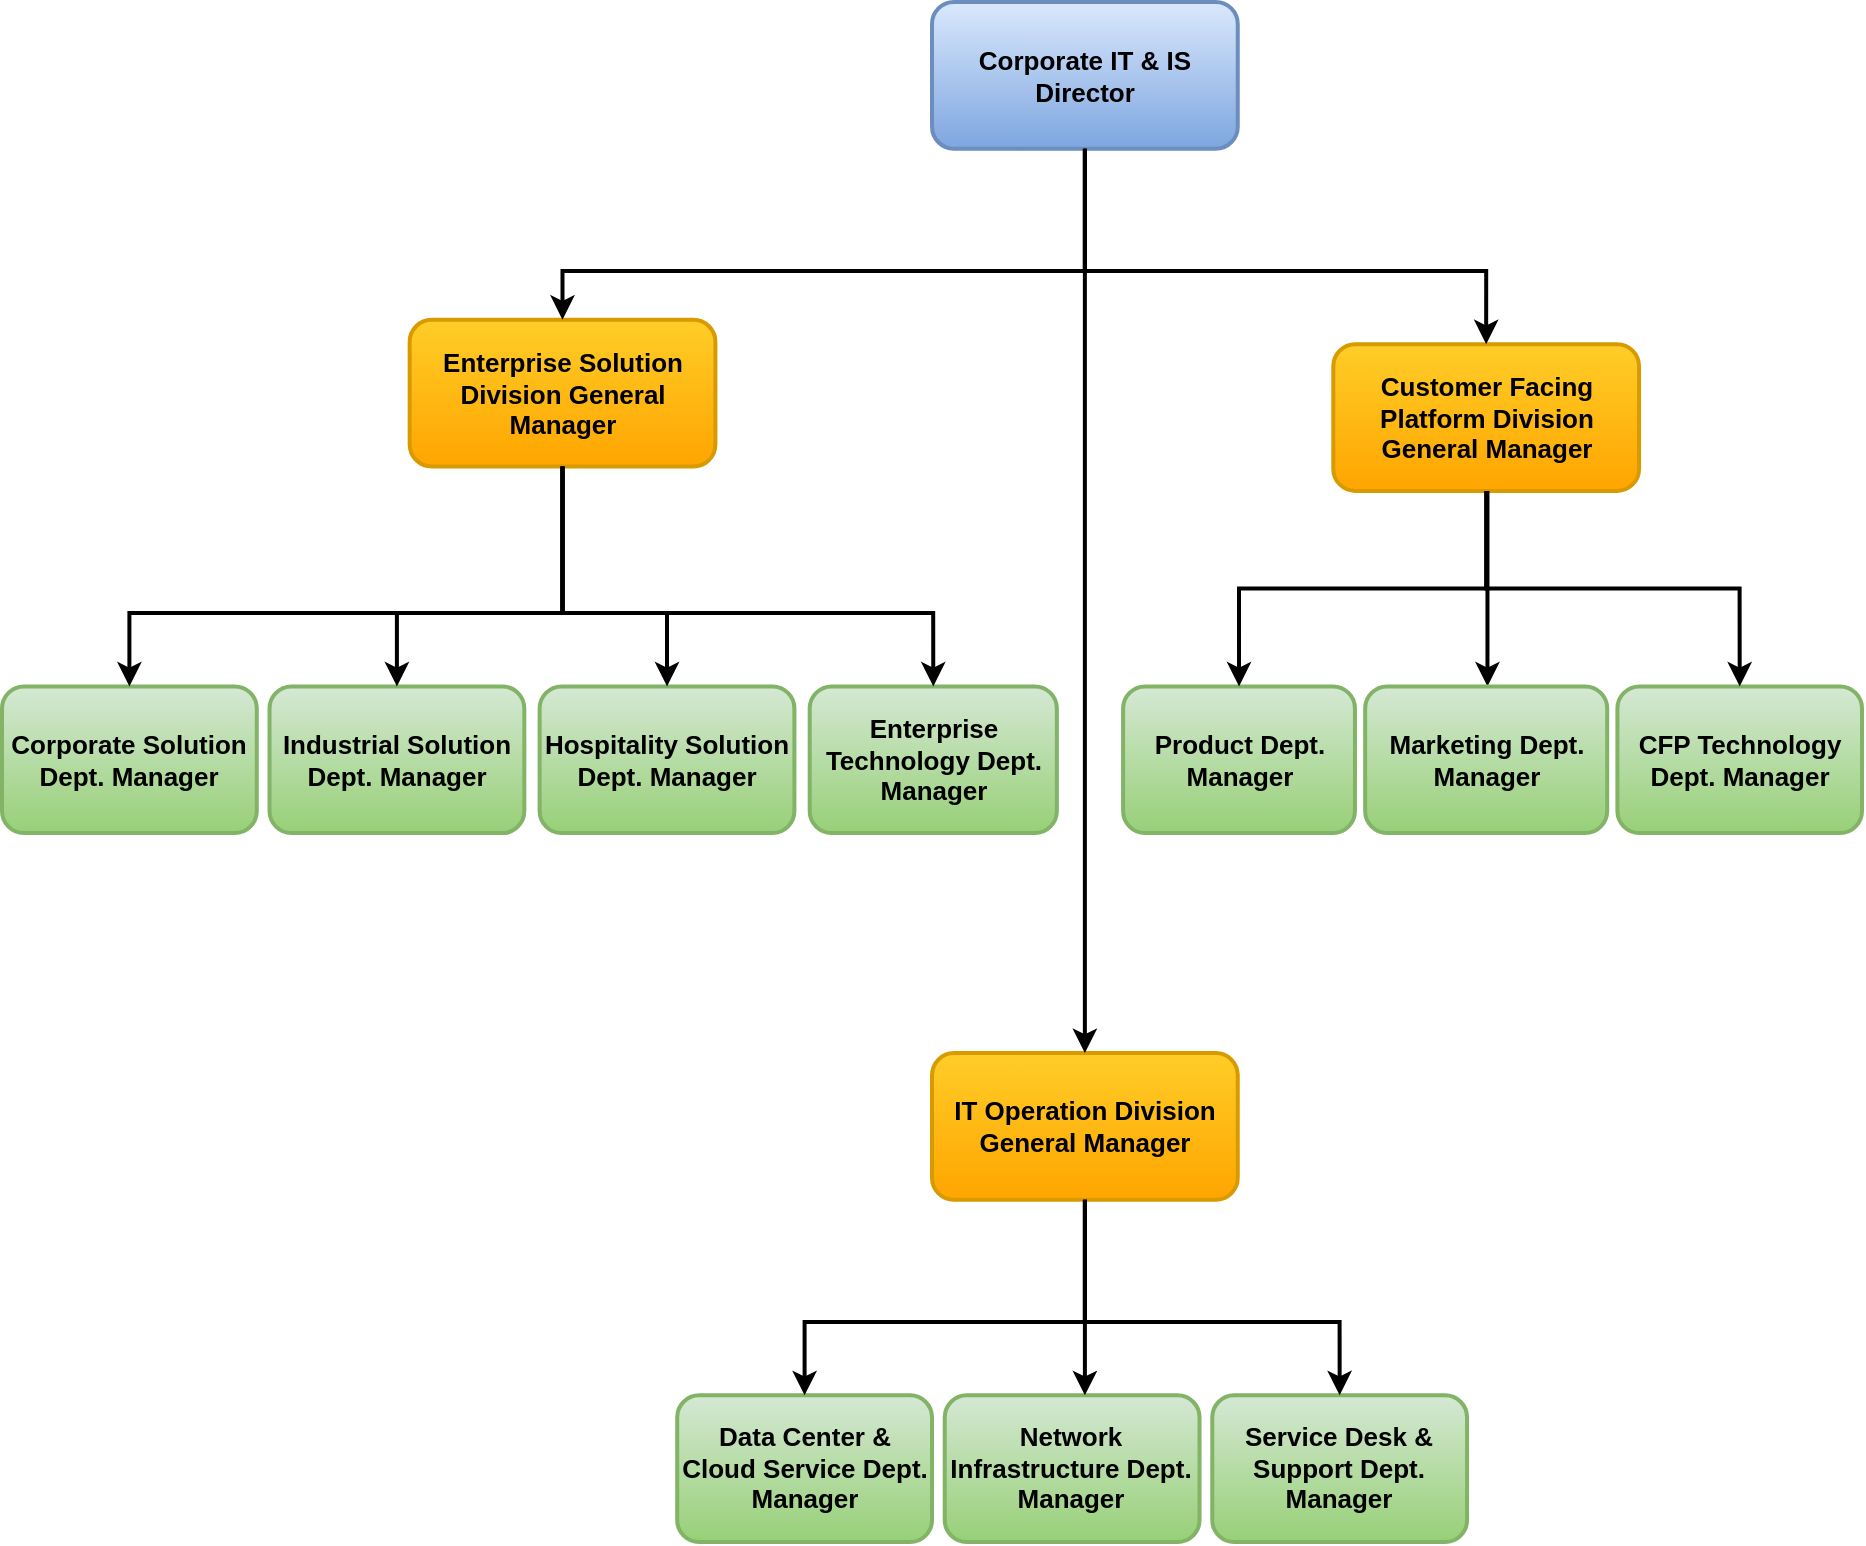 <mxfile version="21.3.8" type="github">
  <diagram name="Page-1" id="A5kGC9nlVPNPbo8gEQUx">
    <mxGraphModel dx="1903" dy="613" grid="1" gridSize="10" guides="1" tooltips="1" connect="1" arrows="1" fold="1" page="1" pageScale="1" pageWidth="850" pageHeight="1100" math="0" shadow="0">
      <root>
        <mxCell id="0" />
        <mxCell id="1" parent="0" />
        <mxCell id="1DSwFevna6ADI5QcPYFj-13" value="" style="group" vertex="1" connectable="0" parent="1">
          <mxGeometry x="-80" y="30" width="930" height="770" as="geometry" />
        </mxCell>
        <mxCell id="wqCEwx1Dairv-0WRMHZF-1" value="Corporate IT &amp;amp; IS Director" style="rounded=1;whiteSpace=wrap;html=1;fillColor=#dae8fc;strokeColor=#6c8ebf;shadow=0;container=0;strokeWidth=2;fontSize=13;labelBackgroundColor=none;fontStyle=1;gradientColor=#7ea6e0;" parent="1DSwFevna6ADI5QcPYFj-13" vertex="1">
          <mxGeometry x="465.0" width="152.877" height="73.333" as="geometry" />
        </mxCell>
        <mxCell id="wqCEwx1Dairv-0WRMHZF-2" value="IT Operation Division General Manager" style="rounded=1;whiteSpace=wrap;html=1;fillColor=#ffcd28;strokeColor=#d79b00;shadow=0;container=0;strokeWidth=2;fontSize=13;labelBackgroundColor=none;fontStyle=1;gradientColor=#ffa500;" parent="1DSwFevna6ADI5QcPYFj-13" vertex="1">
          <mxGeometry x="465.0" y="525.556" width="152.877" height="73.333" as="geometry" />
        </mxCell>
        <mxCell id="wqCEwx1Dairv-0WRMHZF-3" value="" style="edgeStyle=orthogonalEdgeStyle;rounded=0;orthogonalLoop=1;jettySize=auto;html=1;shadow=0;strokeWidth=2;fontSize=13;labelBackgroundColor=none;fontStyle=1" parent="1DSwFevna6ADI5QcPYFj-13" source="wqCEwx1Dairv-0WRMHZF-1" target="wqCEwx1Dairv-0WRMHZF-2" edge="1">
          <mxGeometry relative="1" as="geometry" />
        </mxCell>
        <mxCell id="wqCEwx1Dairv-0WRMHZF-5" value="Enterprise Solution Division General Manager" style="rounded=1;whiteSpace=wrap;html=1;fillColor=#ffcd28;strokeColor=#d79b00;shadow=0;container=0;strokeWidth=2;fontSize=13;labelBackgroundColor=none;fontStyle=1;gradientColor=#ffa500;" parent="1DSwFevna6ADI5QcPYFj-13" vertex="1">
          <mxGeometry x="203.836" y="158.889" width="152.877" height="73.333" as="geometry" />
        </mxCell>
        <mxCell id="wqCEwx1Dairv-0WRMHZF-4" style="edgeStyle=orthogonalEdgeStyle;rounded=0;orthogonalLoop=1;jettySize=auto;html=1;shadow=0;strokeWidth=2;fontSize=13;labelBackgroundColor=none;fontStyle=1" parent="1DSwFevna6ADI5QcPYFj-13" source="wqCEwx1Dairv-0WRMHZF-1" target="wqCEwx1Dairv-0WRMHZF-5" edge="1">
          <mxGeometry relative="1" as="geometry">
            <mxPoint x="318.493" y="171.111" as="targetPoint" />
            <Array as="points">
              <mxPoint x="541.438" y="134.444" />
              <mxPoint x="280.274" y="134.444" />
            </Array>
          </mxGeometry>
        </mxCell>
        <mxCell id="wqCEwx1Dairv-0WRMHZF-7" value="Customer Facing Platform Division General Manager" style="rounded=1;whiteSpace=wrap;html=1;fillColor=#ffcd28;strokeColor=#d79b00;shadow=0;container=0;strokeWidth=2;fontSize=13;labelBackgroundColor=none;fontStyle=1;gradientColor=#ffa500;" parent="1DSwFevna6ADI5QcPYFj-13" vertex="1">
          <mxGeometry x="665.651" y="171.111" width="152.877" height="73.333" as="geometry" />
        </mxCell>
        <mxCell id="wqCEwx1Dairv-0WRMHZF-6" style="edgeStyle=orthogonalEdgeStyle;rounded=0;orthogonalLoop=1;jettySize=auto;html=1;entryX=0.5;entryY=0;entryDx=0;entryDy=0;shadow=0;strokeWidth=2;fontSize=13;labelBackgroundColor=none;fontStyle=1" parent="1DSwFevna6ADI5QcPYFj-13" source="wqCEwx1Dairv-0WRMHZF-1" target="wqCEwx1Dairv-0WRMHZF-7" edge="1">
          <mxGeometry relative="1" as="geometry">
            <mxPoint x="802.603" y="171.111" as="targetPoint" />
            <Array as="points">
              <mxPoint x="541.438" y="134.444" />
              <mxPoint x="742.726" y="134.444" />
            </Array>
          </mxGeometry>
        </mxCell>
        <mxCell id="wqCEwx1Dairv-0WRMHZF-8" value="Industrial Solution Dept. Manager" style="rounded=1;whiteSpace=wrap;html=1;fillColor=#d5e8d4;strokeColor=#82b366;shadow=0;container=0;strokeWidth=2;fontSize=13;labelBackgroundColor=none;fontStyle=1;gradientColor=#97d077;" parent="1DSwFevna6ADI5QcPYFj-13" vertex="1">
          <mxGeometry x="133.767" y="342.222" width="127.397" height="73.333" as="geometry" />
        </mxCell>
        <mxCell id="1DSwFevna6ADI5QcPYFj-8" style="edgeStyle=orthogonalEdgeStyle;rounded=0;orthogonalLoop=1;jettySize=auto;html=1;strokeWidth=2;" edge="1" parent="1DSwFevna6ADI5QcPYFj-13" source="wqCEwx1Dairv-0WRMHZF-5" target="wqCEwx1Dairv-0WRMHZF-8">
          <mxGeometry relative="1" as="geometry">
            <Array as="points">
              <mxPoint x="280.274" y="305.556" />
              <mxPoint x="197.466" y="305.556" />
            </Array>
          </mxGeometry>
        </mxCell>
        <mxCell id="wqCEwx1Dairv-0WRMHZF-11" value="Corporate Solution Dept. Manager" style="rounded=1;whiteSpace=wrap;html=1;fillColor=#d5e8d4;strokeColor=#82b366;shadow=0;container=0;strokeWidth=2;fontSize=13;labelBackgroundColor=none;fontStyle=1;gradientColor=#97d077;" parent="1DSwFevna6ADI5QcPYFj-13" vertex="1">
          <mxGeometry y="342.222" width="127.397" height="73.333" as="geometry" />
        </mxCell>
        <mxCell id="wqCEwx1Dairv-0WRMHZF-10" style="edgeStyle=orthogonalEdgeStyle;rounded=0;orthogonalLoop=1;jettySize=auto;html=1;entryX=0.5;entryY=0;entryDx=0;entryDy=0;shadow=0;strokeWidth=2;fontSize=13;labelBackgroundColor=none;fontStyle=1" parent="1DSwFevna6ADI5QcPYFj-13" source="wqCEwx1Dairv-0WRMHZF-5" target="wqCEwx1Dairv-0WRMHZF-11" edge="1">
          <mxGeometry relative="1" as="geometry">
            <mxPoint x="197.466" y="330" as="targetPoint" />
            <Array as="points">
              <mxPoint x="401.301" y="305.556" />
              <mxPoint x="95.548" y="305.556" />
            </Array>
          </mxGeometry>
        </mxCell>
        <mxCell id="wqCEwx1Dairv-0WRMHZF-13" value="Enterprise Technology Dept. Manager" style="rounded=1;whiteSpace=wrap;html=1;fillColor=#d5e8d4;strokeColor=#82b366;shadow=0;container=0;strokeWidth=2;fontSize=13;labelBackgroundColor=none;fontStyle=1;gradientColor=#97d077;" parent="1DSwFevna6ADI5QcPYFj-13" vertex="1">
          <mxGeometry x="403.849" y="342.222" width="123.575" height="73.333" as="geometry" />
        </mxCell>
        <mxCell id="1DSwFevna6ADI5QcPYFj-10" style="edgeStyle=orthogonalEdgeStyle;rounded=0;orthogonalLoop=1;jettySize=auto;html=1;entryX=0.5;entryY=0;entryDx=0;entryDy=0;strokeWidth=2;" edge="1" parent="1DSwFevna6ADI5QcPYFj-13" source="wqCEwx1Dairv-0WRMHZF-5" target="wqCEwx1Dairv-0WRMHZF-13">
          <mxGeometry relative="1" as="geometry">
            <Array as="points">
              <mxPoint x="280.274" y="305.556" />
              <mxPoint x="466.274" y="305.556" />
            </Array>
          </mxGeometry>
        </mxCell>
        <mxCell id="wqCEwx1Dairv-0WRMHZF-15" value="Hospitality Solution Dept. Manager" style="rounded=1;whiteSpace=wrap;html=1;fillColor=#d5e8d4;strokeColor=#82b366;shadow=0;container=0;strokeWidth=2;fontSize=13;labelBackgroundColor=none;fontStyle=1;gradientColor=#97d077;" parent="1DSwFevna6ADI5QcPYFj-13" vertex="1">
          <mxGeometry x="268.808" y="342.222" width="127.397" height="73.333" as="geometry" />
        </mxCell>
        <mxCell id="wqCEwx1Dairv-0WRMHZF-16" value="Network Infrastructure Dept. Manager" style="rounded=1;whiteSpace=wrap;html=1;fillColor=#d5e8d4;strokeColor=#82b366;shadow=0;container=0;strokeWidth=2;fontSize=13;labelBackgroundColor=none;fontStyle=1;gradientColor=#97d077;" parent="1DSwFevna6ADI5QcPYFj-13" vertex="1">
          <mxGeometry x="471.37" y="696.667" width="127.397" height="73.333" as="geometry" />
        </mxCell>
        <mxCell id="wqCEwx1Dairv-0WRMHZF-17" value="" style="edgeStyle=orthogonalEdgeStyle;rounded=0;orthogonalLoop=1;jettySize=auto;html=1;shadow=0;strokeWidth=2;fontSize=13;labelBackgroundColor=none;fontStyle=1" parent="1DSwFevna6ADI5QcPYFj-13" source="wqCEwx1Dairv-0WRMHZF-2" target="wqCEwx1Dairv-0WRMHZF-16" edge="1">
          <mxGeometry relative="1" as="geometry">
            <Array as="points">
              <mxPoint x="541.438" y="672.222" />
              <mxPoint x="541.438" y="672.222" />
            </Array>
          </mxGeometry>
        </mxCell>
        <mxCell id="wqCEwx1Dairv-0WRMHZF-18" value="Service Desk &amp;amp; Support Dept. Manager" style="rounded=1;whiteSpace=wrap;html=1;fillColor=#d5e8d4;strokeColor=#82b366;shadow=0;container=0;strokeWidth=2;fontSize=13;labelBackgroundColor=none;fontStyle=1;gradientColor=#97d077;" parent="1DSwFevna6ADI5QcPYFj-13" vertex="1">
          <mxGeometry x="605.137" y="696.667" width="127.397" height="73.333" as="geometry" />
        </mxCell>
        <mxCell id="wqCEwx1Dairv-0WRMHZF-22" style="edgeStyle=orthogonalEdgeStyle;rounded=0;orthogonalLoop=1;jettySize=auto;html=1;entryX=0.5;entryY=0;entryDx=0;entryDy=0;shadow=0;strokeWidth=2;fontSize=13;labelBackgroundColor=none;fontStyle=1" parent="1DSwFevna6ADI5QcPYFj-13" source="wqCEwx1Dairv-0WRMHZF-2" target="wqCEwx1Dairv-0WRMHZF-18" edge="1">
          <mxGeometry relative="1" as="geometry">
            <Array as="points">
              <mxPoint x="541.438" y="660" />
              <mxPoint x="668.836" y="660" />
            </Array>
          </mxGeometry>
        </mxCell>
        <mxCell id="wqCEwx1Dairv-0WRMHZF-20" value="Data Center &amp;amp; Cloud Service Dept. Manager" style="rounded=1;whiteSpace=wrap;html=1;fillColor=#d5e8d4;strokeColor=#82b366;shadow=0;container=0;strokeWidth=2;fontSize=13;labelBackgroundColor=none;fontStyle=1;gradientColor=#97d077;" parent="1DSwFevna6ADI5QcPYFj-13" vertex="1">
          <mxGeometry x="337.603" y="696.667" width="127.397" height="73.333" as="geometry" />
        </mxCell>
        <mxCell id="wqCEwx1Dairv-0WRMHZF-23" style="edgeStyle=orthogonalEdgeStyle;rounded=0;orthogonalLoop=1;jettySize=auto;html=1;entryX=0.5;entryY=0;entryDx=0;entryDy=0;shadow=0;strokeWidth=2;fontSize=13;labelBackgroundColor=none;fontStyle=1" parent="1DSwFevna6ADI5QcPYFj-13" source="wqCEwx1Dairv-0WRMHZF-2" target="wqCEwx1Dairv-0WRMHZF-20" edge="1">
          <mxGeometry relative="1" as="geometry">
            <Array as="points">
              <mxPoint x="541.438" y="660" />
              <mxPoint x="401.301" y="660" />
            </Array>
          </mxGeometry>
        </mxCell>
        <mxCell id="wqCEwx1Dairv-0WRMHZF-25" value="" style="edgeStyle=orthogonalEdgeStyle;rounded=0;orthogonalLoop=1;jettySize=auto;html=1;shadow=0;strokeWidth=2;fontSize=13;labelBackgroundColor=none;fontStyle=1" parent="1DSwFevna6ADI5QcPYFj-13" target="wqCEwx1Dairv-0WRMHZF-28" edge="1">
          <mxGeometry relative="1" as="geometry">
            <mxPoint x="742.726" y="244.444" as="sourcePoint" />
            <Array as="points">
              <mxPoint x="742.726" y="244.444" />
            </Array>
          </mxGeometry>
        </mxCell>
        <mxCell id="wqCEwx1Dairv-0WRMHZF-28" value="Marketing Dept. Manager" style="rounded=1;whiteSpace=wrap;html=1;fillColor=#d5e8d4;strokeColor=#82b366;shadow=0;container=0;strokeWidth=2;fontSize=13;labelBackgroundColor=none;fontStyle=1;gradientColor=#97d077;" parent="1DSwFevna6ADI5QcPYFj-13" vertex="1">
          <mxGeometry x="681.575" y="342.222" width="121.027" height="73.333" as="geometry" />
        </mxCell>
        <mxCell id="wqCEwx1Dairv-0WRMHZF-29" value="CFP Technology Dept. Manager" style="rounded=1;whiteSpace=wrap;html=1;fillColor=#d5e8d4;strokeColor=#82b366;shadow=0;container=0;strokeWidth=2;fontSize=13;labelBackgroundColor=none;fontStyle=1;gradientColor=#97d077;" parent="1DSwFevna6ADI5QcPYFj-13" vertex="1">
          <mxGeometry x="807.699" y="342.222" width="122.301" height="73.333" as="geometry" />
        </mxCell>
        <mxCell id="wqCEwx1Dairv-0WRMHZF-30" value="Product Dept. Manager" style="rounded=1;whiteSpace=wrap;html=1;fillColor=#d5e8d4;strokeColor=#82b366;shadow=0;container=0;strokeWidth=2;fontSize=13;labelBackgroundColor=none;fontStyle=1;gradientColor=#97d077;" parent="1DSwFevna6ADI5QcPYFj-13" vertex="1">
          <mxGeometry x="560.548" y="342.222" width="115.932" height="73.333" as="geometry" />
        </mxCell>
        <mxCell id="1DSwFevna6ADI5QcPYFj-9" style="edgeStyle=orthogonalEdgeStyle;rounded=0;orthogonalLoop=1;jettySize=auto;html=1;entryX=0.5;entryY=0;entryDx=0;entryDy=0;strokeWidth=2;" edge="1" parent="1DSwFevna6ADI5QcPYFj-13" source="wqCEwx1Dairv-0WRMHZF-5" target="wqCEwx1Dairv-0WRMHZF-15">
          <mxGeometry relative="1" as="geometry">
            <Array as="points">
              <mxPoint x="280.274" y="305.556" />
              <mxPoint x="332.507" y="305.556" />
            </Array>
          </mxGeometry>
        </mxCell>
        <mxCell id="1DSwFevna6ADI5QcPYFj-12" style="edgeStyle=orthogonalEdgeStyle;rounded=0;orthogonalLoop=1;jettySize=auto;html=1;entryX=0.5;entryY=0;entryDx=0;entryDy=0;strokeWidth=2;" edge="1" parent="1DSwFevna6ADI5QcPYFj-13" source="wqCEwx1Dairv-0WRMHZF-7" target="wqCEwx1Dairv-0WRMHZF-29">
          <mxGeometry relative="1" as="geometry" />
        </mxCell>
        <mxCell id="1DSwFevna6ADI5QcPYFj-11" style="edgeStyle=orthogonalEdgeStyle;rounded=0;orthogonalLoop=1;jettySize=auto;html=1;entryX=0.5;entryY=0;entryDx=0;entryDy=0;strokeWidth=2;" edge="1" parent="1DSwFevna6ADI5QcPYFj-13" source="wqCEwx1Dairv-0WRMHZF-7" target="wqCEwx1Dairv-0WRMHZF-30">
          <mxGeometry relative="1" as="geometry" />
        </mxCell>
      </root>
    </mxGraphModel>
  </diagram>
</mxfile>
